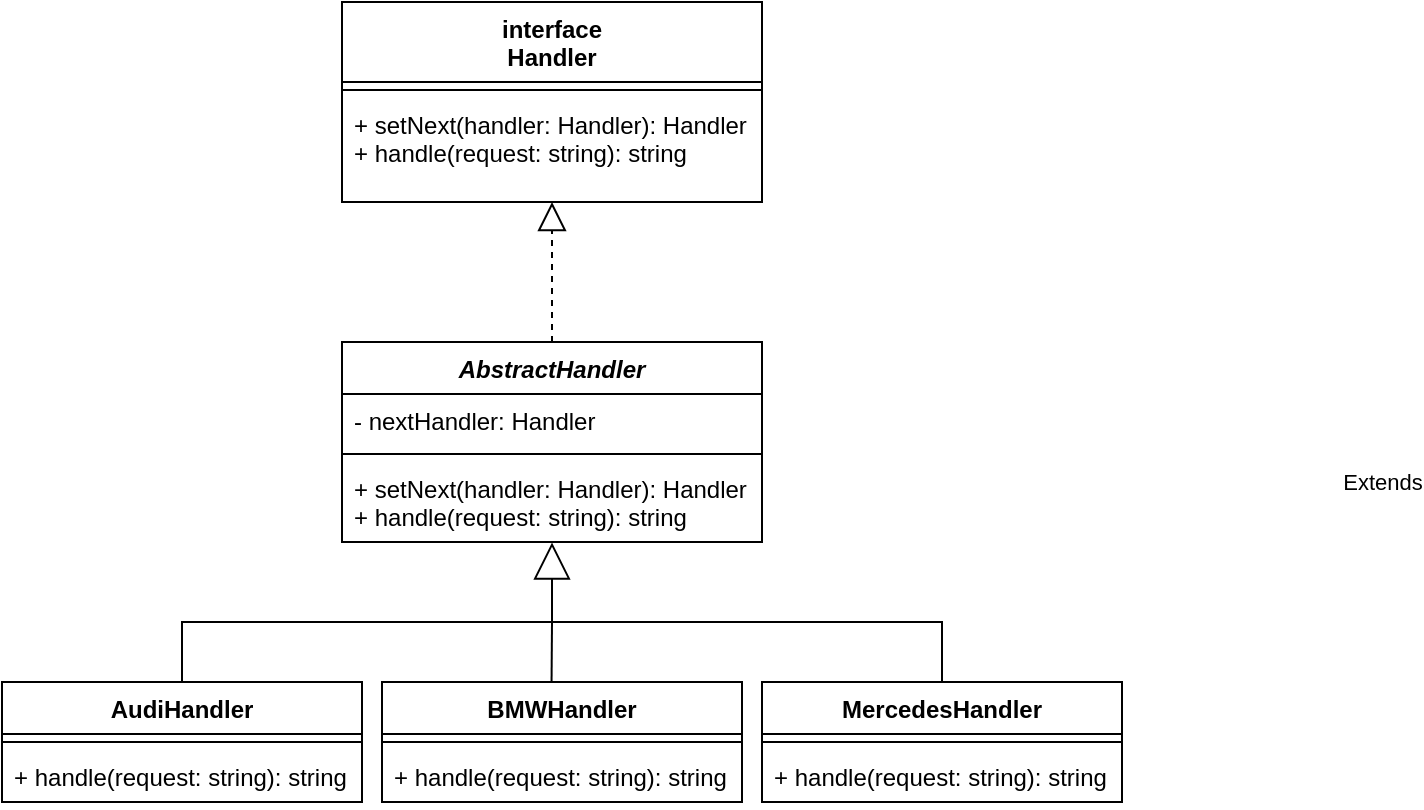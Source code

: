 <mxfile version="20.5.1" type="device"><diagram id="iGRsDC4OthCI5GaPp7gs" name="Страница 1"><mxGraphModel dx="1422" dy="778" grid="1" gridSize="10" guides="1" tooltips="1" connect="1" arrows="1" fold="1" page="1" pageScale="1" pageWidth="413" pageHeight="291" math="0" shadow="0"><root><mxCell id="0"/><mxCell id="1" parent="0"/><mxCell id="MvksrV8VgxjmeyE0krQQ-1" value="interface&#10;Handler" style="swimlane;fontStyle=1;align=center;verticalAlign=top;childLayout=stackLayout;horizontal=1;startSize=40;horizontalStack=0;resizeParent=1;resizeParentMax=0;resizeLast=0;collapsible=1;marginBottom=0;" vertex="1" parent="1"><mxGeometry x="520" y="220" width="210" height="100" as="geometry"/></mxCell><mxCell id="MvksrV8VgxjmeyE0krQQ-3" value="" style="line;strokeWidth=1;fillColor=none;align=left;verticalAlign=middle;spacingTop=-1;spacingLeft=3;spacingRight=3;rotatable=0;labelPosition=right;points=[];portConstraint=eastwest;strokeColor=inherit;" vertex="1" parent="MvksrV8VgxjmeyE0krQQ-1"><mxGeometry y="40" width="210" height="8" as="geometry"/></mxCell><mxCell id="MvksrV8VgxjmeyE0krQQ-4" value="+ setNext(handler: Handler): Handler&#10;+ handle(request: string): string" style="text;strokeColor=none;fillColor=none;align=left;verticalAlign=top;spacingLeft=4;spacingRight=4;overflow=hidden;rotatable=0;points=[[0,0.5],[1,0.5]];portConstraint=eastwest;" vertex="1" parent="MvksrV8VgxjmeyE0krQQ-1"><mxGeometry y="48" width="210" height="52" as="geometry"/></mxCell><mxCell id="MvksrV8VgxjmeyE0krQQ-5" value="AbstractHandler" style="swimlane;fontStyle=3;align=center;verticalAlign=top;childLayout=stackLayout;horizontal=1;startSize=26;horizontalStack=0;resizeParent=1;resizeParentMax=0;resizeLast=0;collapsible=1;marginBottom=0;" vertex="1" parent="1"><mxGeometry x="520" y="390" width="210" height="100" as="geometry"/></mxCell><mxCell id="MvksrV8VgxjmeyE0krQQ-6" value="- nextHandler: Handler" style="text;strokeColor=none;fillColor=none;align=left;verticalAlign=top;spacingLeft=4;spacingRight=4;overflow=hidden;rotatable=0;points=[[0,0.5],[1,0.5]];portConstraint=eastwest;" vertex="1" parent="MvksrV8VgxjmeyE0krQQ-5"><mxGeometry y="26" width="210" height="26" as="geometry"/></mxCell><mxCell id="MvksrV8VgxjmeyE0krQQ-7" value="" style="line;strokeWidth=1;fillColor=none;align=left;verticalAlign=middle;spacingTop=-1;spacingLeft=3;spacingRight=3;rotatable=0;labelPosition=right;points=[];portConstraint=eastwest;strokeColor=inherit;" vertex="1" parent="MvksrV8VgxjmeyE0krQQ-5"><mxGeometry y="52" width="210" height="8" as="geometry"/></mxCell><mxCell id="MvksrV8VgxjmeyE0krQQ-8" value="+ setNext(handler: Handler): Handler&#10;+ handle(request: string): string" style="text;strokeColor=none;fillColor=none;align=left;verticalAlign=top;spacingLeft=4;spacingRight=4;overflow=hidden;rotatable=0;points=[[0,0.5],[1,0.5]];portConstraint=eastwest;" vertex="1" parent="MvksrV8VgxjmeyE0krQQ-5"><mxGeometry y="60" width="210" height="40" as="geometry"/></mxCell><mxCell id="MvksrV8VgxjmeyE0krQQ-9" value="AudiHandler" style="swimlane;fontStyle=1;align=center;verticalAlign=top;childLayout=stackLayout;horizontal=1;startSize=26;horizontalStack=0;resizeParent=1;resizeParentMax=0;resizeLast=0;collapsible=1;marginBottom=0;" vertex="1" parent="1"><mxGeometry x="350" y="560" width="180" height="60" as="geometry"/></mxCell><mxCell id="MvksrV8VgxjmeyE0krQQ-11" value="" style="line;strokeWidth=1;fillColor=none;align=left;verticalAlign=middle;spacingTop=-1;spacingLeft=3;spacingRight=3;rotatable=0;labelPosition=right;points=[];portConstraint=eastwest;strokeColor=inherit;" vertex="1" parent="MvksrV8VgxjmeyE0krQQ-9"><mxGeometry y="26" width="180" height="8" as="geometry"/></mxCell><mxCell id="MvksrV8VgxjmeyE0krQQ-12" value="+ handle(request: string): string" style="text;strokeColor=none;fillColor=none;align=left;verticalAlign=top;spacingLeft=4;spacingRight=4;overflow=hidden;rotatable=0;points=[[0,0.5],[1,0.5]];portConstraint=eastwest;" vertex="1" parent="MvksrV8VgxjmeyE0krQQ-9"><mxGeometry y="34" width="180" height="26" as="geometry"/></mxCell><mxCell id="MvksrV8VgxjmeyE0krQQ-13" value="BMWHandler" style="swimlane;fontStyle=1;align=center;verticalAlign=top;childLayout=stackLayout;horizontal=1;startSize=26;horizontalStack=0;resizeParent=1;resizeParentMax=0;resizeLast=0;collapsible=1;marginBottom=0;" vertex="1" parent="1"><mxGeometry x="540" y="560" width="180" height="60" as="geometry"/></mxCell><mxCell id="MvksrV8VgxjmeyE0krQQ-14" value="" style="line;strokeWidth=1;fillColor=none;align=left;verticalAlign=middle;spacingTop=-1;spacingLeft=3;spacingRight=3;rotatable=0;labelPosition=right;points=[];portConstraint=eastwest;strokeColor=inherit;" vertex="1" parent="MvksrV8VgxjmeyE0krQQ-13"><mxGeometry y="26" width="180" height="8" as="geometry"/></mxCell><mxCell id="MvksrV8VgxjmeyE0krQQ-15" value="+ handle(request: string): string" style="text;strokeColor=none;fillColor=none;align=left;verticalAlign=top;spacingLeft=4;spacingRight=4;overflow=hidden;rotatable=0;points=[[0,0.5],[1,0.5]];portConstraint=eastwest;" vertex="1" parent="MvksrV8VgxjmeyE0krQQ-13"><mxGeometry y="34" width="180" height="26" as="geometry"/></mxCell><mxCell id="MvksrV8VgxjmeyE0krQQ-16" value="MercedesHandler" style="swimlane;fontStyle=1;align=center;verticalAlign=top;childLayout=stackLayout;horizontal=1;startSize=26;horizontalStack=0;resizeParent=1;resizeParentMax=0;resizeLast=0;collapsible=1;marginBottom=0;" vertex="1" parent="1"><mxGeometry x="730" y="560" width="180" height="60" as="geometry"/></mxCell><mxCell id="MvksrV8VgxjmeyE0krQQ-17" value="" style="line;strokeWidth=1;fillColor=none;align=left;verticalAlign=middle;spacingTop=-1;spacingLeft=3;spacingRight=3;rotatable=0;labelPosition=right;points=[];portConstraint=eastwest;strokeColor=inherit;" vertex="1" parent="MvksrV8VgxjmeyE0krQQ-16"><mxGeometry y="26" width="180" height="8" as="geometry"/></mxCell><mxCell id="MvksrV8VgxjmeyE0krQQ-18" value="+ handle(request: string): string" style="text;strokeColor=none;fillColor=none;align=left;verticalAlign=top;spacingLeft=4;spacingRight=4;overflow=hidden;rotatable=0;points=[[0,0.5],[1,0.5]];portConstraint=eastwest;" vertex="1" parent="MvksrV8VgxjmeyE0krQQ-16"><mxGeometry y="34" width="180" height="26" as="geometry"/></mxCell><mxCell id="MvksrV8VgxjmeyE0krQQ-19" value="" style="endArrow=block;dashed=1;endFill=0;endSize=12;html=1;rounded=0;exitX=0.5;exitY=0;exitDx=0;exitDy=0;" edge="1" parent="1" source="MvksrV8VgxjmeyE0krQQ-5"><mxGeometry width="160" relative="1" as="geometry"><mxPoint x="550" y="360" as="sourcePoint"/><mxPoint x="625" y="320" as="targetPoint"/></mxGeometry></mxCell><mxCell id="MvksrV8VgxjmeyE0krQQ-20" value="Extends" style="endArrow=block;endSize=16;endFill=0;html=1;rounded=0;exitX=0.5;exitY=0;exitDx=0;exitDy=0;entryX=0.5;entryY=1.005;entryDx=0;entryDy=0;entryPerimeter=0;" edge="1" parent="1" source="MvksrV8VgxjmeyE0krQQ-9" target="MvksrV8VgxjmeyE0krQQ-8"><mxGeometry x="1" y="-416" width="160" relative="1" as="geometry"><mxPoint x="580" y="460" as="sourcePoint"/><mxPoint x="740" y="460" as="targetPoint"/><Array as="points"><mxPoint x="440" y="530"/><mxPoint x="625" y="530"/></Array><mxPoint x="-1" y="-30" as="offset"/></mxGeometry></mxCell><mxCell id="MvksrV8VgxjmeyE0krQQ-21" value="" style="endArrow=none;html=1;rounded=0;entryX=0.5;entryY=0;entryDx=0;entryDy=0;" edge="1" parent="1" target="MvksrV8VgxjmeyE0krQQ-16"><mxGeometry width="50" height="50" relative="1" as="geometry"><mxPoint x="620" y="530" as="sourcePoint"/><mxPoint x="710" y="520" as="targetPoint"/><Array as="points"><mxPoint x="820" y="530"/></Array></mxGeometry></mxCell><mxCell id="MvksrV8VgxjmeyE0krQQ-22" value="" style="endArrow=none;html=1;rounded=0;exitX=0.471;exitY=0.002;exitDx=0;exitDy=0;exitPerimeter=0;" edge="1" parent="1" source="MvksrV8VgxjmeyE0krQQ-13"><mxGeometry width="50" height="50" relative="1" as="geometry"><mxPoint x="650" y="560" as="sourcePoint"/><mxPoint x="625" y="530" as="targetPoint"/></mxGeometry></mxCell></root></mxGraphModel></diagram></mxfile>